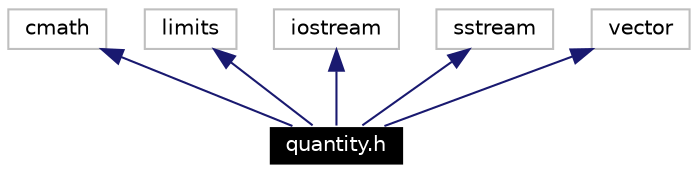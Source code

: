 digraph G
{
  edge [fontname="Helvetica",fontsize=10,labelfontname="Helvetica",labelfontsize=10];
  node [fontname="Helvetica",fontsize=10,shape=record];
  Node105 [label="quantity.h",height=0.2,width=0.4,color="white", fillcolor="black", style="filled" fontcolor="white"];
  Node106 -> Node105 [dir=back,color="midnightblue",fontsize=10,style="solid",fontname="Helvetica"];
  Node106 [label="cmath",height=0.2,width=0.4,color="grey75"];
  Node107 -> Node105 [dir=back,color="midnightblue",fontsize=10,style="solid",fontname="Helvetica"];
  Node107 [label="limits",height=0.2,width=0.4,color="grey75"];
  Node108 -> Node105 [dir=back,color="midnightblue",fontsize=10,style="solid",fontname="Helvetica"];
  Node108 [label="iostream",height=0.2,width=0.4,color="grey75"];
  Node109 -> Node105 [dir=back,color="midnightblue",fontsize=10,style="solid",fontname="Helvetica"];
  Node109 [label="sstream",height=0.2,width=0.4,color="grey75"];
  Node110 -> Node105 [dir=back,color="midnightblue",fontsize=10,style="solid",fontname="Helvetica"];
  Node110 [label="vector",height=0.2,width=0.4,color="grey75"];
}
